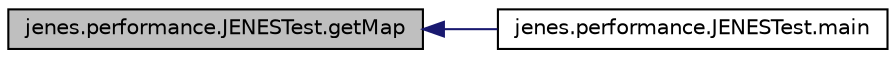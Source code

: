 digraph "jenes.performance.JENESTest.getMap"
{
  edge [fontname="Helvetica",fontsize="10",labelfontname="Helvetica",labelfontsize="10"];
  node [fontname="Helvetica",fontsize="10",shape=record];
  rankdir="LR";
  Node1 [label="jenes.performance.JENESTest.getMap",height=0.2,width=0.4,color="black", fillcolor="grey75", style="filled" fontcolor="black"];
  Node1 -> Node2 [dir="back",color="midnightblue",fontsize="10",style="solid",fontname="Helvetica"];
  Node2 [label="jenes.performance.JENESTest.main",height=0.2,width=0.4,color="black", fillcolor="white", style="filled",URL="$classjenes_1_1performance_1_1_j_e_n_e_s_test.html#afc2ae43a51b06536b61ff8c256d1a4b5"];
}
